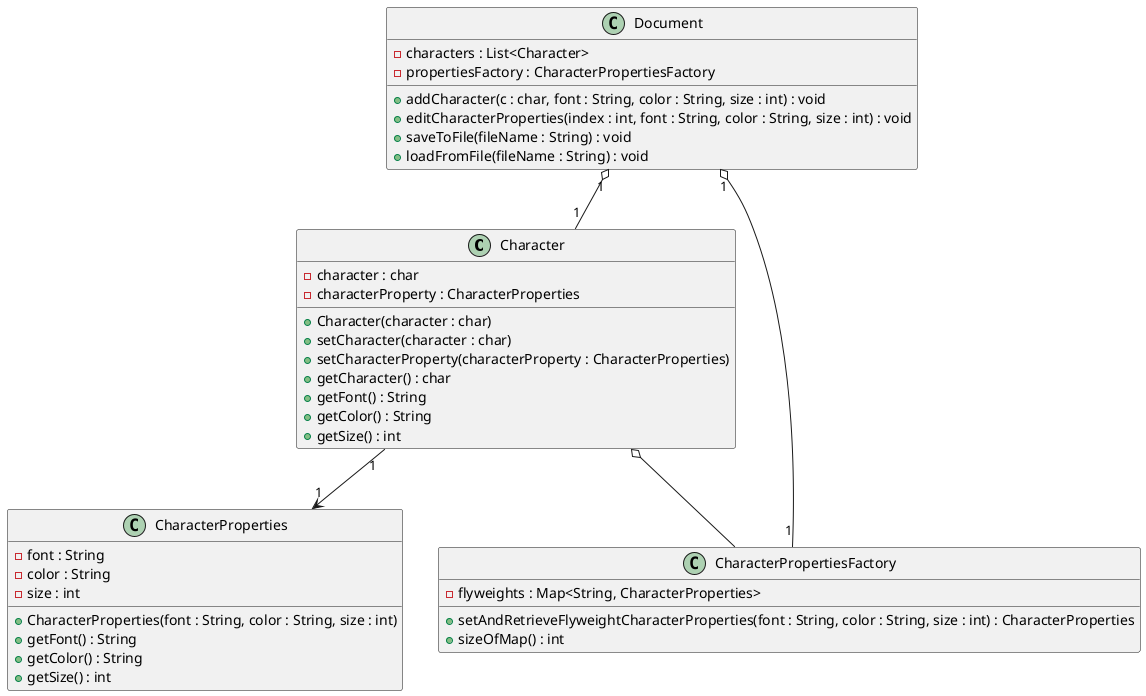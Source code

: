 @startuml firstDiagram 

class Character {
    - character : char 
    - characterProperty : CharacterProperties
    + Character(character : char) 
    + setCharacter(character : char) 
    + setCharacterProperty(characterProperty : CharacterProperties)
    + getCharacter() : char
    + getFont() : String
    + getColor() : String
    + getSize() : int 
}

class CharacterProperties {
    - font : String 
    - color : String
    - size : int
    + CharacterProperties(font : String, color : String, size : int)
    + getFont() : String
    + getColor() : String
    + getSize() : int 
}

class CharacterPropertiesFactory {
    - flyweights : Map<String, CharacterProperties>
    + setAndRetrieveFlyweightCharacterProperties(font : String, color : String, size : int) : CharacterProperties
    + sizeOfMap() : int 
}

class Document {
    - characters : List<Character>
    - propertiesFactory : CharacterPropertiesFactory
    + addCharacter(c : char, font : String, color : String, size : int) : void
    + editCharacterProperties(index : int, font : String, color : String, size : int) : void
    + saveToFile(fileName : String) : void
    + loadFromFile(fileName : String) : void
}

Document "1" o-- "1" Character
Document "1" o-- "1" CharacterPropertiesFactory
Character o-- CharacterPropertiesFactory
Character "1" --> "1" CharacterProperties